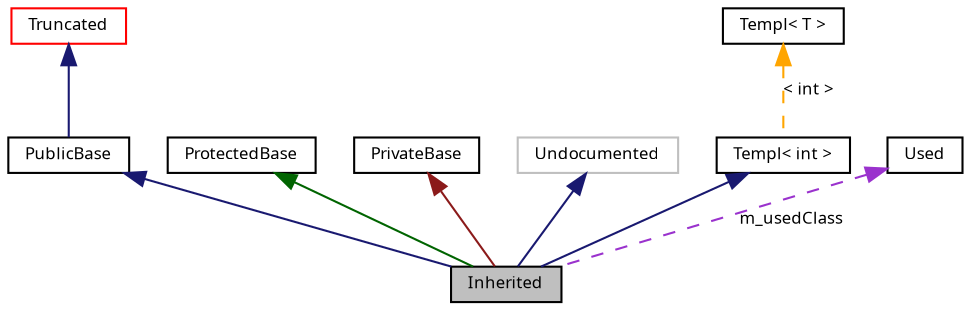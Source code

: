 digraph "Graph Legend"
{
  edge [fontname="Verdana",fontsize="8",labelfontname="Verdana",labelfontsize="8"];
  node [fontname="Verdana",fontsize="8",shape=record];
  Node9 [shape="box",label="Inherited",fontsize="8",height=0.2,width=0.4,fontname="Verdana",fillcolor="grey75",style="filled" fontcolor="black"];
  Node10 -> Node9 [dir="back",color="midnightblue",fontsize="8",style="solid",fontname="Verdana"];
  Node10 [shape="box",label="PublicBase",fontsize="8",height=0.2,width=0.4,fontname="Verdana",color="black",URL="$classPublicBase.html"];
  Node11 -> Node10 [dir="back",color="midnightblue",fontsize="8",style="solid",fontname="Verdana"];
  Node11 [shape="box",label="Truncated",fontsize="8",height=0.2,width=0.4,fontname="Verdana",color="red",URL="$classTruncated.html"];
  Node13 -> Node9 [dir="back",color="darkgreen",fontsize="8",style="solid",fontname="Verdana"];
  Node13 [shape="box",label="ProtectedBase",fontsize="8",height=0.2,width=0.4,fontname="Verdana",color="black",URL="$classProtectedBase.html"];
  Node14 -> Node9 [dir="back",color="firebrick4",fontsize="8",style="solid",fontname="Verdana"];
  Node14 [shape="box",label="PrivateBase",fontsize="8",height=0.2,width=0.4,fontname="Verdana",color="black",URL="$classPrivateBase.html"];
  Node15 -> Node9 [dir="back",color="midnightblue",fontsize="8",style="solid",fontname="Verdana"];
  Node15 [shape="box",label="Undocumented",fontsize="8",height=0.2,width=0.4,fontname="Verdana",color="grey75"];
  Node16 -> Node9 [dir="back",color="midnightblue",fontsize="8",style="solid",fontname="Verdana"];
  Node16 [shape="box",label="Templ< int >",fontsize="8",height=0.2,width=0.4,fontname="Verdana",color="black",URL="$classTempl.html"];
  Node17 -> Node16 [dir="back",color="orange",fontsize="8",style="dashed",label="< int >",fontname="Verdana"];
  Node17 [shape="box",label="Templ< T >",fontsize="8",height=0.2,width=0.4,fontname="Verdana",color="black",URL="$classTempl.html"];
  Node18 -> Node9 [dir="back",color="darkorchid3",fontsize="8",style="dashed",label="m_usedClass",fontname="Verdana"];
  Node18 [shape="box",label="Used",fontsize="8",height=0.2,width=0.4,fontname="Verdana",color="black",URL="$classUsed.html"];
}
